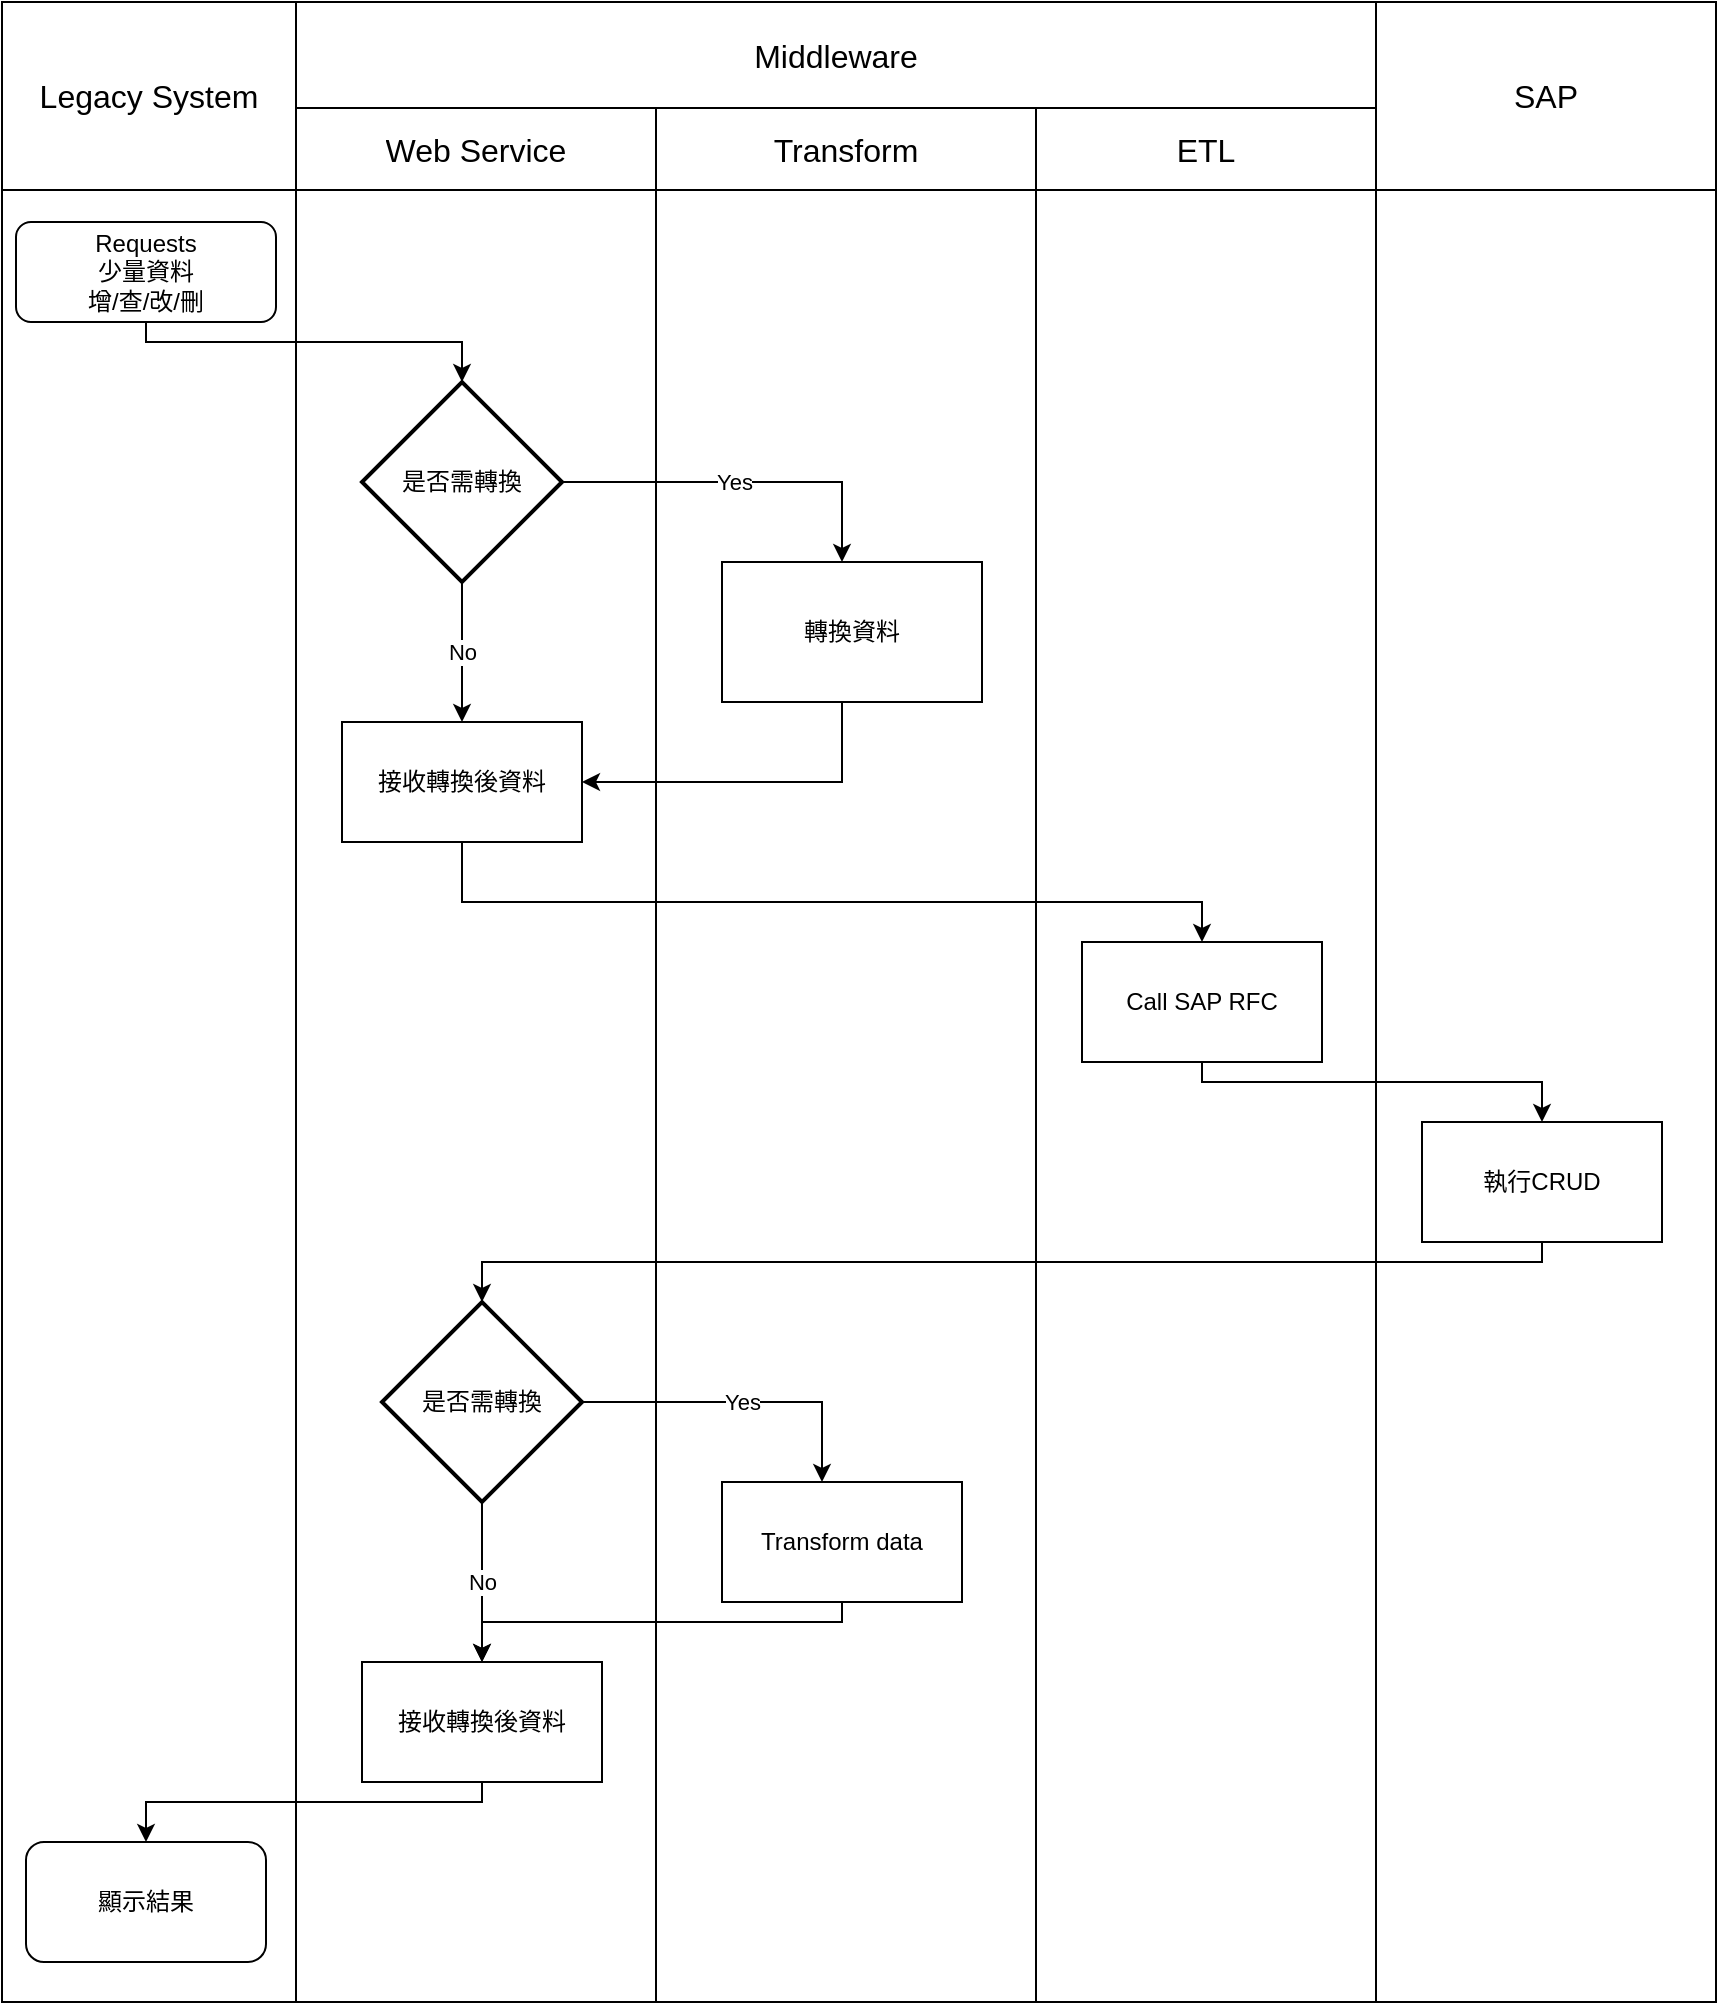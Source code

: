 <mxfile version="22.1.11" type="github">
  <diagram id="C5RBs43oDa-KdzZeNtuy" name="Page-1">
    <mxGraphModel dx="2120" dy="1839" grid="1" gridSize="10" guides="1" tooltips="1" connect="1" arrows="1" fold="1" page="1" pageScale="1" pageWidth="827" pageHeight="1169" math="0" shadow="0">
      <root>
        <mxCell id="WIyWlLk6GJQsqaUBKTNV-0" />
        <mxCell id="WIyWlLk6GJQsqaUBKTNV-1" parent="WIyWlLk6GJQsqaUBKTNV-0" />
        <mxCell id="abffdMrdUMkTcwWsMWbN-68" value="" style="shape=table;startSize=0;container=1;collapsible=0;childLayout=tableLayout;fontSize=16;movable=1;resizable=1;rotatable=1;deletable=1;editable=1;locked=0;connectable=1;" parent="WIyWlLk6GJQsqaUBKTNV-1" vertex="1">
          <mxGeometry x="-800" y="-1150" width="857" height="1000" as="geometry" />
        </mxCell>
        <mxCell id="abffdMrdUMkTcwWsMWbN-69" value="" style="shape=tableRow;horizontal=0;startSize=0;swimlaneHead=0;swimlaneBody=0;strokeColor=inherit;top=0;left=0;bottom=0;right=0;collapsible=0;dropTarget=0;fillColor=none;points=[[0,0.5],[1,0.5]];portConstraint=eastwest;fontSize=16;" parent="abffdMrdUMkTcwWsMWbN-68" vertex="1">
          <mxGeometry width="857" height="53" as="geometry" />
        </mxCell>
        <mxCell id="abffdMrdUMkTcwWsMWbN-70" value="Legacy System" style="shape=partialRectangle;html=1;whiteSpace=wrap;connectable=0;strokeColor=inherit;overflow=hidden;fillColor=none;top=0;left=0;bottom=0;right=0;pointerEvents=1;fontSize=16;rowspan=2;colspan=1;" parent="abffdMrdUMkTcwWsMWbN-69" vertex="1">
          <mxGeometry width="147" height="94" as="geometry">
            <mxRectangle width="147" height="53" as="alternateBounds" />
          </mxGeometry>
        </mxCell>
        <mxCell id="abffdMrdUMkTcwWsMWbN-71" value="Middleware" style="shape=partialRectangle;html=1;whiteSpace=wrap;connectable=0;strokeColor=inherit;overflow=hidden;fillColor=none;top=0;left=0;bottom=0;right=0;pointerEvents=1;fontSize=16;rowspan=1;colspan=3;" parent="abffdMrdUMkTcwWsMWbN-69" vertex="1">
          <mxGeometry x="147" width="540" height="53" as="geometry">
            <mxRectangle width="180" height="53" as="alternateBounds" />
          </mxGeometry>
        </mxCell>
        <mxCell id="abffdMrdUMkTcwWsMWbN-72" value="" style="shape=partialRectangle;html=1;whiteSpace=wrap;connectable=0;strokeColor=inherit;overflow=hidden;fillColor=none;top=0;left=0;bottom=0;right=0;pointerEvents=1;fontSize=16;" parent="abffdMrdUMkTcwWsMWbN-69" vertex="1" visible="0">
          <mxGeometry x="327" width="190" height="53" as="geometry">
            <mxRectangle width="190" height="53" as="alternateBounds" />
          </mxGeometry>
        </mxCell>
        <mxCell id="abffdMrdUMkTcwWsMWbN-82" value="" style="shape=partialRectangle;html=1;whiteSpace=wrap;connectable=0;strokeColor=inherit;overflow=hidden;fillColor=none;top=0;left=0;bottom=0;right=0;pointerEvents=1;fontSize=16;" parent="abffdMrdUMkTcwWsMWbN-69" vertex="1" visible="0">
          <mxGeometry x="517" width="170" height="53" as="geometry">
            <mxRectangle width="170" height="53" as="alternateBounds" />
          </mxGeometry>
        </mxCell>
        <mxCell id="abffdMrdUMkTcwWsMWbN-198" value="SAP" style="shape=partialRectangle;html=1;whiteSpace=wrap;connectable=0;strokeColor=inherit;overflow=hidden;fillColor=none;top=0;left=0;bottom=0;right=0;pointerEvents=1;fontSize=16;rowspan=2;colspan=1;" parent="abffdMrdUMkTcwWsMWbN-69" vertex="1">
          <mxGeometry x="687" width="170" height="94" as="geometry">
            <mxRectangle width="170" height="53" as="alternateBounds" />
          </mxGeometry>
        </mxCell>
        <mxCell id="abffdMrdUMkTcwWsMWbN-166" style="shape=tableRow;horizontal=0;startSize=0;swimlaneHead=0;swimlaneBody=0;strokeColor=inherit;top=0;left=0;bottom=0;right=0;collapsible=0;dropTarget=0;fillColor=none;points=[[0,0.5],[1,0.5]];portConstraint=eastwest;fontSize=16;" parent="abffdMrdUMkTcwWsMWbN-68" vertex="1">
          <mxGeometry y="53" width="857" height="41" as="geometry" />
        </mxCell>
        <mxCell id="abffdMrdUMkTcwWsMWbN-167" style="shape=partialRectangle;html=1;whiteSpace=wrap;connectable=0;strokeColor=inherit;overflow=hidden;fillColor=none;top=0;left=0;bottom=0;right=0;pointerEvents=1;fontSize=16;" parent="abffdMrdUMkTcwWsMWbN-166" vertex="1" visible="0">
          <mxGeometry width="147" height="41" as="geometry">
            <mxRectangle width="147" height="41" as="alternateBounds" />
          </mxGeometry>
        </mxCell>
        <mxCell id="abffdMrdUMkTcwWsMWbN-168" value="Web Service" style="shape=partialRectangle;html=1;whiteSpace=wrap;connectable=0;strokeColor=inherit;overflow=hidden;fillColor=none;top=0;left=0;bottom=0;right=0;pointerEvents=1;fontSize=16;" parent="abffdMrdUMkTcwWsMWbN-166" vertex="1">
          <mxGeometry x="147" width="180" height="41" as="geometry">
            <mxRectangle width="180" height="41" as="alternateBounds" />
          </mxGeometry>
        </mxCell>
        <mxCell id="abffdMrdUMkTcwWsMWbN-169" value="Transform" style="shape=partialRectangle;html=1;whiteSpace=wrap;connectable=0;strokeColor=inherit;overflow=hidden;fillColor=none;top=0;left=0;bottom=0;right=0;pointerEvents=1;fontSize=16;" parent="abffdMrdUMkTcwWsMWbN-166" vertex="1">
          <mxGeometry x="327" width="190" height="41" as="geometry">
            <mxRectangle width="190" height="41" as="alternateBounds" />
          </mxGeometry>
        </mxCell>
        <mxCell id="abffdMrdUMkTcwWsMWbN-170" value="ETL" style="shape=partialRectangle;html=1;whiteSpace=wrap;connectable=0;strokeColor=inherit;overflow=hidden;fillColor=none;top=0;left=0;bottom=0;right=0;pointerEvents=1;fontSize=16;" parent="abffdMrdUMkTcwWsMWbN-166" vertex="1">
          <mxGeometry x="517" width="170" height="41" as="geometry">
            <mxRectangle width="170" height="41" as="alternateBounds" />
          </mxGeometry>
        </mxCell>
        <mxCell id="abffdMrdUMkTcwWsMWbN-199" style="shape=partialRectangle;html=1;whiteSpace=wrap;connectable=0;strokeColor=inherit;overflow=hidden;fillColor=none;top=0;left=0;bottom=0;right=0;pointerEvents=1;fontSize=16;" parent="abffdMrdUMkTcwWsMWbN-166" vertex="1" visible="0">
          <mxGeometry x="687" width="170" height="41" as="geometry">
            <mxRectangle width="170" height="41" as="alternateBounds" />
          </mxGeometry>
        </mxCell>
        <mxCell id="abffdMrdUMkTcwWsMWbN-73" value="" style="shape=tableRow;horizontal=0;startSize=0;swimlaneHead=0;swimlaneBody=0;strokeColor=inherit;top=0;left=0;bottom=0;right=0;collapsible=0;dropTarget=0;fillColor=none;points=[[0,0.5],[1,0.5]];portConstraint=eastwest;fontSize=16;" parent="abffdMrdUMkTcwWsMWbN-68" vertex="1">
          <mxGeometry y="94" width="857" height="906" as="geometry" />
        </mxCell>
        <mxCell id="abffdMrdUMkTcwWsMWbN-74" value="" style="shape=partialRectangle;html=1;whiteSpace=wrap;connectable=0;strokeColor=inherit;overflow=hidden;fillColor=none;top=0;left=0;bottom=0;right=0;pointerEvents=1;fontSize=16;" parent="abffdMrdUMkTcwWsMWbN-73" vertex="1">
          <mxGeometry width="147" height="906" as="geometry">
            <mxRectangle width="147" height="906" as="alternateBounds" />
          </mxGeometry>
        </mxCell>
        <mxCell id="abffdMrdUMkTcwWsMWbN-76" value="" style="shape=partialRectangle;html=1;whiteSpace=wrap;connectable=0;strokeColor=inherit;overflow=hidden;fillColor=none;top=0;left=0;bottom=0;right=0;pointerEvents=1;fontSize=16;" parent="abffdMrdUMkTcwWsMWbN-73" vertex="1">
          <mxGeometry x="147" width="180" height="906" as="geometry">
            <mxRectangle width="180" height="906" as="alternateBounds" />
          </mxGeometry>
        </mxCell>
        <mxCell id="abffdMrdUMkTcwWsMWbN-83" style="shape=partialRectangle;html=1;whiteSpace=wrap;connectable=0;strokeColor=inherit;overflow=hidden;fillColor=none;top=0;left=0;bottom=0;right=0;pointerEvents=1;fontSize=16;" parent="abffdMrdUMkTcwWsMWbN-73" vertex="1">
          <mxGeometry x="327" width="190" height="906" as="geometry">
            <mxRectangle width="190" height="906" as="alternateBounds" />
          </mxGeometry>
        </mxCell>
        <mxCell id="abffdMrdUMkTcwWsMWbN-134" value="" style="whiteSpace=wrap;html=1;rounded=0;glass=0;strokeWidth=1;shadow=0;" parent="abffdMrdUMkTcwWsMWbN-73" vertex="1">
          <mxGeometry x="517" width="170" height="906" as="geometry">
            <mxRectangle width="170" height="906" as="alternateBounds" />
          </mxGeometry>
        </mxCell>
        <mxCell id="abffdMrdUMkTcwWsMWbN-200" style="whiteSpace=wrap;html=1;rounded=0;glass=0;strokeWidth=1;shadow=0;" parent="abffdMrdUMkTcwWsMWbN-73" vertex="1">
          <mxGeometry x="687" width="170" height="906" as="geometry">
            <mxRectangle width="170" height="906" as="alternateBounds" />
          </mxGeometry>
        </mxCell>
        <mxCell id="abffdMrdUMkTcwWsMWbN-136" value="" style="whiteSpace=wrap;html=1;rounded=0;glass=0;strokeWidth=1;shadow=0;" parent="abffdMrdUMkTcwWsMWbN-73" vertex="1">
          <mxGeometry x="857" height="906" as="geometry">
            <mxRectangle width="NaN" height="906" as="alternateBounds" />
          </mxGeometry>
        </mxCell>
        <mxCell id="abffdMrdUMkTcwWsMWbN-75" value="" style="shape=partialRectangle;html=1;whiteSpace=wrap;connectable=0;strokeColor=inherit;overflow=hidden;fillColor=none;top=0;left=0;bottom=0;right=0;pointerEvents=1;fontSize=16;" parent="abffdMrdUMkTcwWsMWbN-73" vertex="1">
          <mxGeometry height="906" as="geometry">
            <mxRectangle width="NaN" height="906" as="alternateBounds" />
          </mxGeometry>
        </mxCell>
        <mxCell id="1bXpofMW4giHbhBOLRSV-8" style="edgeStyle=orthogonalEdgeStyle;rounded=0;orthogonalLoop=1;jettySize=auto;html=1;" edge="1" parent="WIyWlLk6GJQsqaUBKTNV-1" source="abffdMrdUMkTcwWsMWbN-129" target="abffdMrdUMkTcwWsMWbN-202">
          <mxGeometry relative="1" as="geometry">
            <Array as="points">
              <mxPoint x="-380" y="-760" />
            </Array>
          </mxGeometry>
        </mxCell>
        <mxCell id="abffdMrdUMkTcwWsMWbN-129" value="轉換資料" style="rounded=0;whiteSpace=wrap;html=1;" parent="WIyWlLk6GJQsqaUBKTNV-1" vertex="1">
          <mxGeometry x="-440" y="-870" width="130" height="70" as="geometry" />
        </mxCell>
        <mxCell id="1bXpofMW4giHbhBOLRSV-4" style="edgeStyle=orthogonalEdgeStyle;rounded=0;orthogonalLoop=1;jettySize=auto;html=1;" edge="1" parent="WIyWlLk6GJQsqaUBKTNV-1" source="abffdMrdUMkTcwWsMWbN-85" target="1bXpofMW4giHbhBOLRSV-0">
          <mxGeometry relative="1" as="geometry">
            <Array as="points">
              <mxPoint x="-728" y="-980" />
              <mxPoint x="-570" y="-980" />
            </Array>
          </mxGeometry>
        </mxCell>
        <mxCell id="abffdMrdUMkTcwWsMWbN-85" value="Requests&lt;br&gt;少量資料&lt;br&gt;增/查/改/刪" style="rounded=1;whiteSpace=wrap;html=1;fontSize=12;glass=0;strokeWidth=1;shadow=0;" parent="WIyWlLk6GJQsqaUBKTNV-1" vertex="1">
          <mxGeometry x="-793" y="-1040" width="130" height="50" as="geometry" />
        </mxCell>
        <mxCell id="KxMFEPLffLfE-ceTEBni-1" style="edgeStyle=orthogonalEdgeStyle;rounded=0;orthogonalLoop=1;jettySize=auto;html=1;" parent="WIyWlLk6GJQsqaUBKTNV-1" source="abffdMrdUMkTcwWsMWbN-144" target="1bXpofMW4giHbhBOLRSV-10" edge="1">
          <mxGeometry relative="1" as="geometry">
            <Array as="points">
              <mxPoint x="-30" y="-520" />
              <mxPoint x="-560" y="-520" />
            </Array>
            <mxPoint x="-560" y="-500" as="targetPoint" />
          </mxGeometry>
        </mxCell>
        <mxCell id="abffdMrdUMkTcwWsMWbN-144" value="執行CRUD" style="rounded=0;whiteSpace=wrap;html=1;" parent="WIyWlLk6GJQsqaUBKTNV-1" vertex="1">
          <mxGeometry x="-90" y="-590" width="120" height="60" as="geometry" />
        </mxCell>
        <mxCell id="KxMFEPLffLfE-ceTEBni-7" style="edgeStyle=orthogonalEdgeStyle;rounded=0;orthogonalLoop=1;jettySize=auto;html=1;" parent="WIyWlLk6GJQsqaUBKTNV-1" source="abffdMrdUMkTcwWsMWbN-147" target="KxMFEPLffLfE-ceTEBni-5" edge="1">
          <mxGeometry relative="1" as="geometry">
            <Array as="points">
              <mxPoint x="-380" y="-340" />
              <mxPoint x="-560" y="-340" />
            </Array>
          </mxGeometry>
        </mxCell>
        <mxCell id="abffdMrdUMkTcwWsMWbN-147" value="Transform data" style="rounded=0;whiteSpace=wrap;html=1;" parent="WIyWlLk6GJQsqaUBKTNV-1" vertex="1">
          <mxGeometry x="-440" y="-410" width="120" height="60" as="geometry" />
        </mxCell>
        <mxCell id="abffdMrdUMkTcwWsMWbN-151" value="顯示結果" style="rounded=1;whiteSpace=wrap;html=1;" parent="WIyWlLk6GJQsqaUBKTNV-1" vertex="1">
          <mxGeometry x="-788" y="-230" width="120" height="60" as="geometry" />
        </mxCell>
        <mxCell id="1bXpofMW4giHbhBOLRSV-9" style="edgeStyle=orthogonalEdgeStyle;rounded=0;orthogonalLoop=1;jettySize=auto;html=1;" edge="1" parent="WIyWlLk6GJQsqaUBKTNV-1" source="abffdMrdUMkTcwWsMWbN-202" target="abffdMrdUMkTcwWsMWbN-206">
          <mxGeometry relative="1" as="geometry">
            <Array as="points">
              <mxPoint x="-570" y="-700" />
              <mxPoint x="-200" y="-700" />
            </Array>
          </mxGeometry>
        </mxCell>
        <mxCell id="abffdMrdUMkTcwWsMWbN-202" value="接收轉換後資料" style="rounded=0;whiteSpace=wrap;html=1;" parent="WIyWlLk6GJQsqaUBKTNV-1" vertex="1">
          <mxGeometry x="-630" y="-790" width="120" height="60" as="geometry" />
        </mxCell>
        <mxCell id="KxMFEPLffLfE-ceTEBni-0" style="edgeStyle=orthogonalEdgeStyle;rounded=0;orthogonalLoop=1;jettySize=auto;html=1;" parent="WIyWlLk6GJQsqaUBKTNV-1" source="abffdMrdUMkTcwWsMWbN-206" target="abffdMrdUMkTcwWsMWbN-144" edge="1">
          <mxGeometry relative="1" as="geometry">
            <Array as="points">
              <mxPoint x="-200" y="-610" />
              <mxPoint x="-30" y="-610" />
            </Array>
          </mxGeometry>
        </mxCell>
        <mxCell id="abffdMrdUMkTcwWsMWbN-206" value="Call SAP RFC" style="rounded=0;whiteSpace=wrap;html=1;" parent="WIyWlLk6GJQsqaUBKTNV-1" vertex="1">
          <mxGeometry x="-260" y="-680" width="120" height="60" as="geometry" />
        </mxCell>
        <mxCell id="KxMFEPLffLfE-ceTEBni-6" style="edgeStyle=orthogonalEdgeStyle;rounded=0;orthogonalLoop=1;jettySize=auto;html=1;" parent="WIyWlLk6GJQsqaUBKTNV-1" source="KxMFEPLffLfE-ceTEBni-5" target="abffdMrdUMkTcwWsMWbN-151" edge="1">
          <mxGeometry relative="1" as="geometry">
            <Array as="points">
              <mxPoint x="-560" y="-250" />
              <mxPoint x="-728" y="-250" />
            </Array>
          </mxGeometry>
        </mxCell>
        <mxCell id="KxMFEPLffLfE-ceTEBni-5" value="接收轉換後資料" style="rounded=0;whiteSpace=wrap;html=1;" parent="WIyWlLk6GJQsqaUBKTNV-1" vertex="1">
          <mxGeometry x="-620" y="-320" width="120" height="60" as="geometry" />
        </mxCell>
        <mxCell id="1bXpofMW4giHbhBOLRSV-5" style="edgeStyle=orthogonalEdgeStyle;rounded=0;orthogonalLoop=1;jettySize=auto;html=1;" edge="1" parent="WIyWlLk6GJQsqaUBKTNV-1" source="1bXpofMW4giHbhBOLRSV-0" target="abffdMrdUMkTcwWsMWbN-129">
          <mxGeometry relative="1" as="geometry">
            <Array as="points">
              <mxPoint x="-380" y="-910" />
            </Array>
          </mxGeometry>
        </mxCell>
        <mxCell id="1bXpofMW4giHbhBOLRSV-6" value="Yes" style="edgeLabel;html=1;align=center;verticalAlign=middle;resizable=0;points=[];" vertex="1" connectable="0" parent="1bXpofMW4giHbhBOLRSV-5">
          <mxGeometry x="-0.048" relative="1" as="geometry">
            <mxPoint as="offset" />
          </mxGeometry>
        </mxCell>
        <mxCell id="1bXpofMW4giHbhBOLRSV-7" value="No" style="edgeStyle=orthogonalEdgeStyle;rounded=0;orthogonalLoop=1;jettySize=auto;html=1;" edge="1" parent="WIyWlLk6GJQsqaUBKTNV-1" source="1bXpofMW4giHbhBOLRSV-0" target="abffdMrdUMkTcwWsMWbN-202">
          <mxGeometry relative="1" as="geometry">
            <Array as="points">
              <mxPoint x="-570" y="-790" />
              <mxPoint x="-570" y="-790" />
            </Array>
          </mxGeometry>
        </mxCell>
        <mxCell id="1bXpofMW4giHbhBOLRSV-0" value="是否需轉換" style="strokeWidth=2;html=1;shape=mxgraph.flowchart.decision;whiteSpace=wrap;direction=south;" vertex="1" parent="WIyWlLk6GJQsqaUBKTNV-1">
          <mxGeometry x="-620" y="-960" width="100" height="100" as="geometry" />
        </mxCell>
        <mxCell id="1bXpofMW4giHbhBOLRSV-11" value="Yes" style="edgeStyle=orthogonalEdgeStyle;rounded=0;orthogonalLoop=1;jettySize=auto;html=1;exitX=0.5;exitY=0;exitDx=0;exitDy=0;exitPerimeter=0;" edge="1" parent="WIyWlLk6GJQsqaUBKTNV-1" source="1bXpofMW4giHbhBOLRSV-10" target="abffdMrdUMkTcwWsMWbN-147">
          <mxGeometry relative="1" as="geometry">
            <Array as="points">
              <mxPoint x="-390" y="-450" />
            </Array>
          </mxGeometry>
        </mxCell>
        <mxCell id="1bXpofMW4giHbhBOLRSV-12" value="No" style="edgeStyle=orthogonalEdgeStyle;rounded=0;orthogonalLoop=1;jettySize=auto;html=1;" edge="1" parent="WIyWlLk6GJQsqaUBKTNV-1" source="1bXpofMW4giHbhBOLRSV-10" target="KxMFEPLffLfE-ceTEBni-5">
          <mxGeometry relative="1" as="geometry">
            <Array as="points">
              <mxPoint x="-560" y="-300" />
              <mxPoint x="-560" y="-300" />
            </Array>
          </mxGeometry>
        </mxCell>
        <mxCell id="1bXpofMW4giHbhBOLRSV-10" value="是否需轉換" style="strokeWidth=2;html=1;shape=mxgraph.flowchart.decision;whiteSpace=wrap;direction=south;" vertex="1" parent="WIyWlLk6GJQsqaUBKTNV-1">
          <mxGeometry x="-610" y="-500" width="100" height="100" as="geometry" />
        </mxCell>
      </root>
    </mxGraphModel>
  </diagram>
</mxfile>

